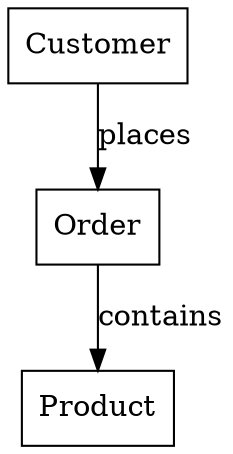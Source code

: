 digraph ER {
	customer [label=Customer shape=box]
	order [label=Order shape=box]
	product [label=Product shape=box]
	customer -> order [label=places]
	order -> product [label=contains]
}
